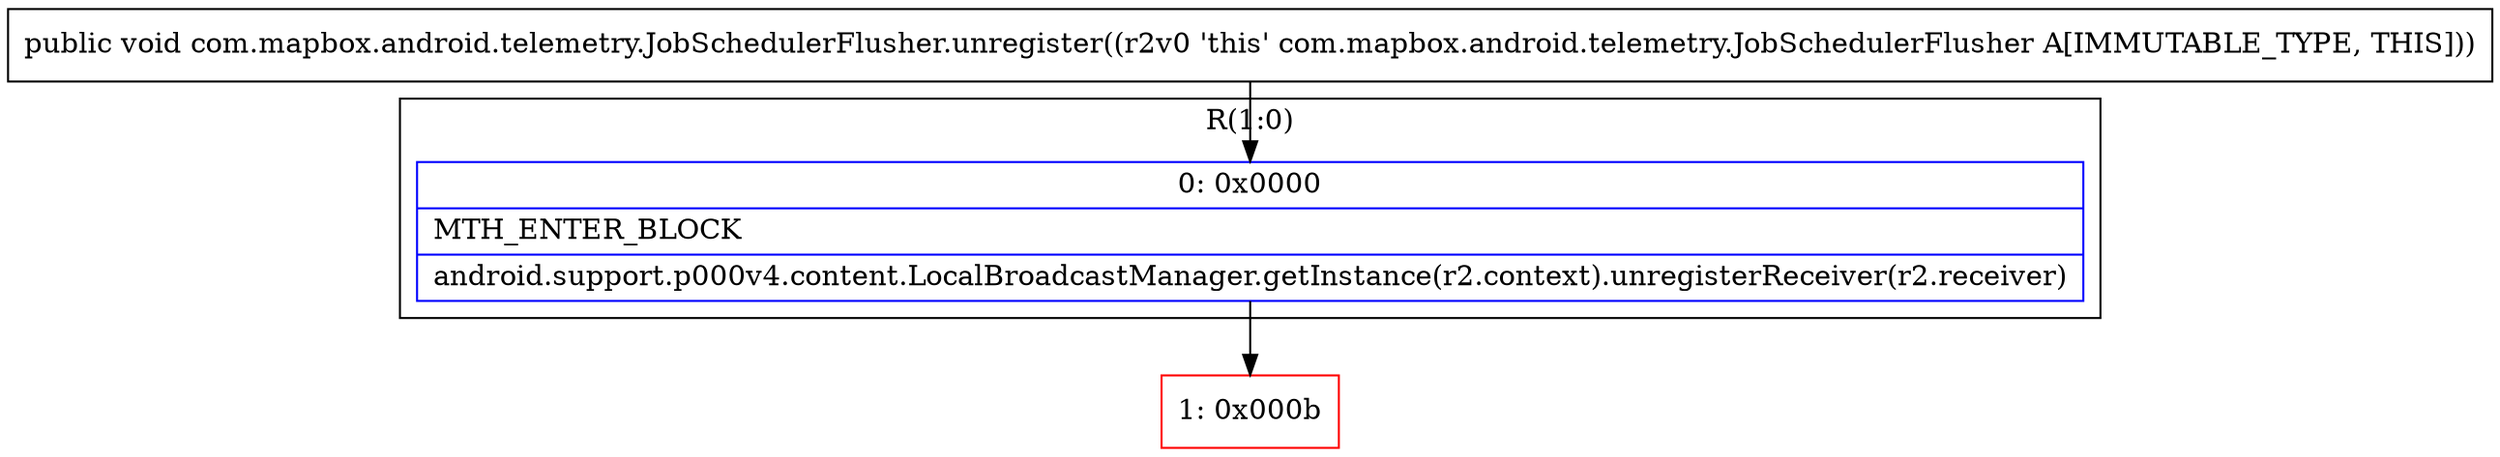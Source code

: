 digraph "CFG forcom.mapbox.android.telemetry.JobSchedulerFlusher.unregister()V" {
subgraph cluster_Region_633592308 {
label = "R(1:0)";
node [shape=record,color=blue];
Node_0 [shape=record,label="{0\:\ 0x0000|MTH_ENTER_BLOCK\l|android.support.p000v4.content.LocalBroadcastManager.getInstance(r2.context).unregisterReceiver(r2.receiver)\l}"];
}
Node_1 [shape=record,color=red,label="{1\:\ 0x000b}"];
MethodNode[shape=record,label="{public void com.mapbox.android.telemetry.JobSchedulerFlusher.unregister((r2v0 'this' com.mapbox.android.telemetry.JobSchedulerFlusher A[IMMUTABLE_TYPE, THIS])) }"];
MethodNode -> Node_0;
Node_0 -> Node_1;
}

